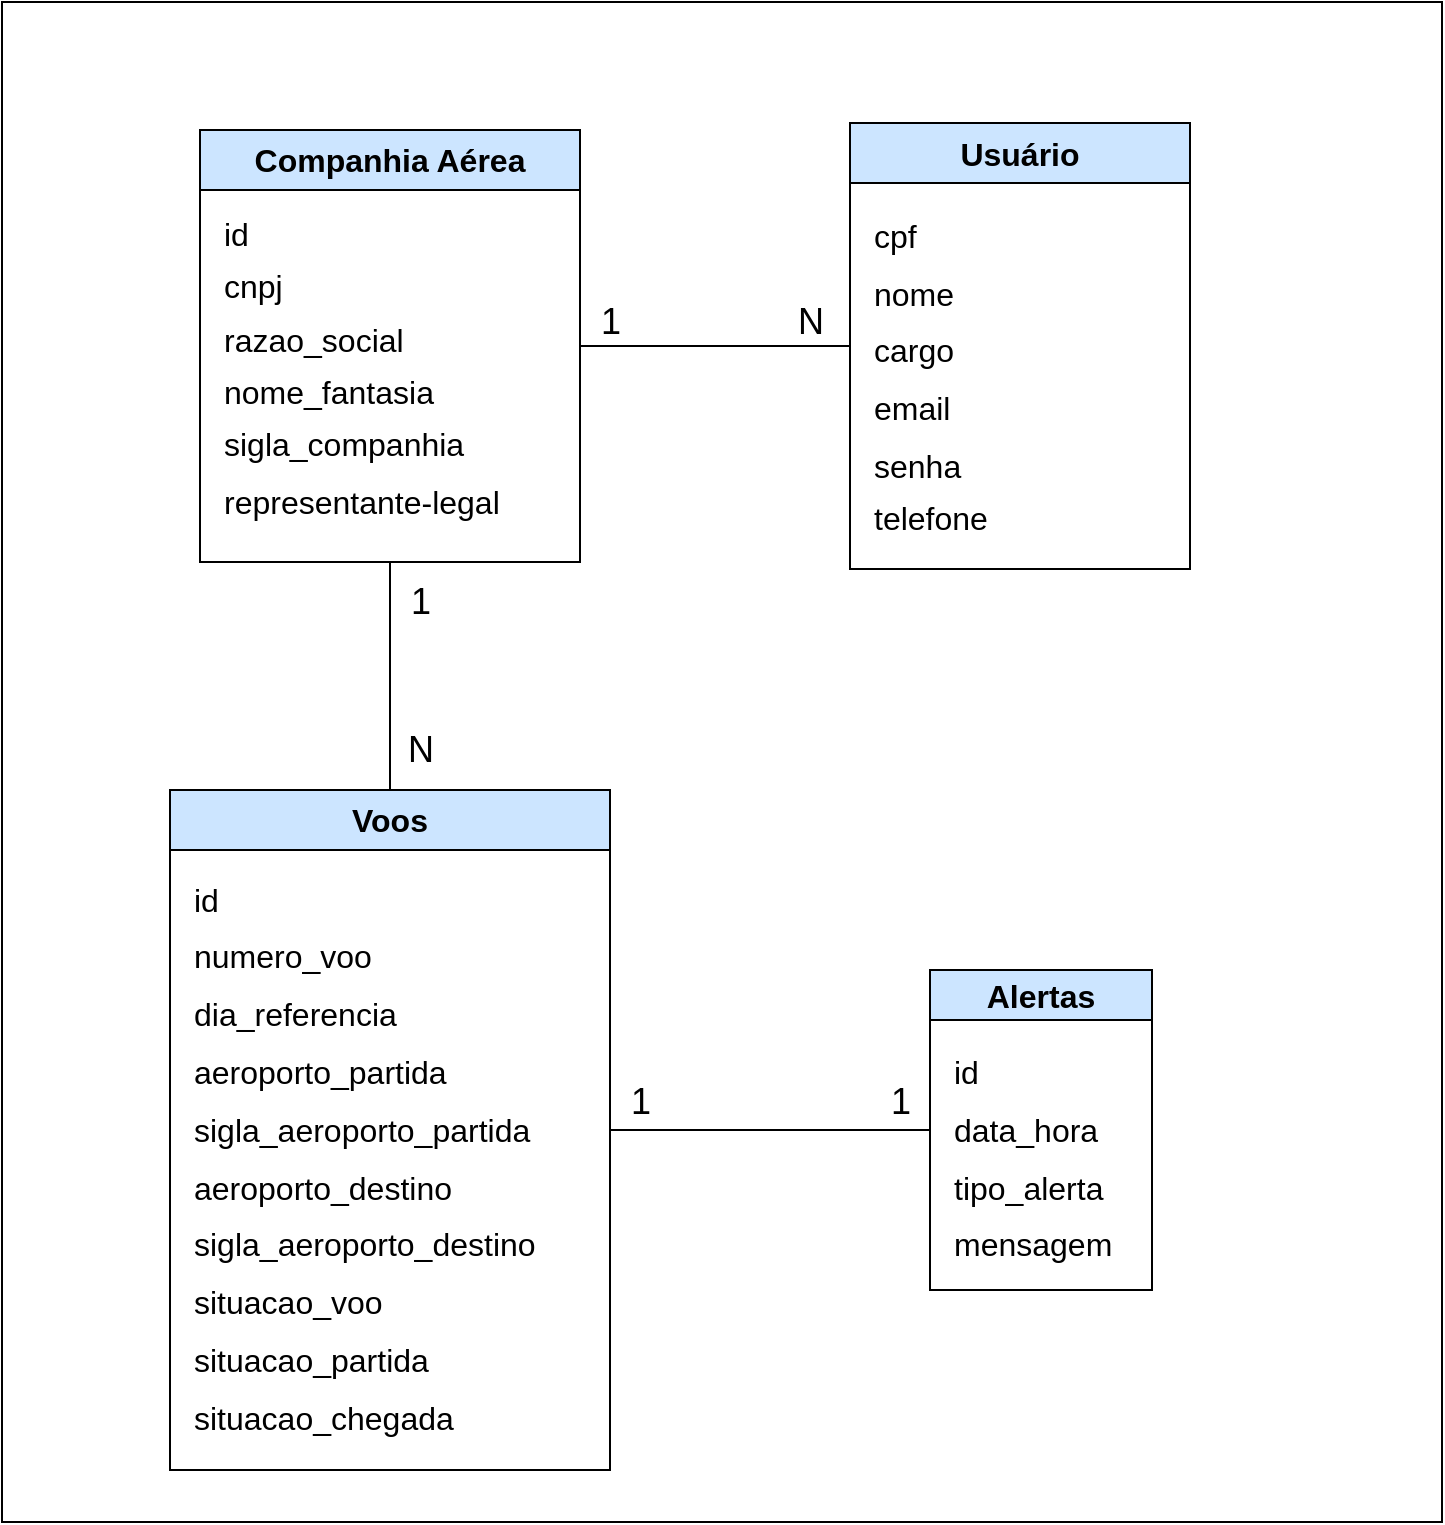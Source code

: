 <mxfile version="26.2.14">
  <diagram name="Página-1" id="CjhgGWkMq8wMEJQ50gEL">
    <mxGraphModel dx="872" dy="473" grid="1" gridSize="10" guides="1" tooltips="1" connect="1" arrows="1" fold="1" page="1" pageScale="1" pageWidth="1169" pageHeight="827" math="0" shadow="0">
      <root>
        <mxCell id="0" />
        <mxCell id="1" parent="0" />
        <mxCell id="DQ5Q1835Pn47U-g5P0Fx-28" value="" style="rounded=0;whiteSpace=wrap;html=1;fillColor=none;" parent="1" vertex="1">
          <mxGeometry x="225" y="20" width="720" height="760" as="geometry" />
        </mxCell>
        <mxCell id="DQ5Q1835Pn47U-g5P0Fx-7" value="&lt;font style=&quot;font-size: 16px;&quot;&gt;Companhia Aérea&lt;/font&gt;" style="swimlane;whiteSpace=wrap;html=1;fillColor=#CCE5FF;startSize=30;" parent="1" vertex="1">
          <mxGeometry x="324" y="84" width="190" height="216" as="geometry" />
        </mxCell>
        <mxCell id="DQ5Q1835Pn47U-g5P0Fx-11" value="&lt;div style=&quot;line-height: 180%;&quot;&gt;&lt;font style=&quot;line-height: 180%; font-size: 16px;&quot;&gt;id&lt;/font&gt;&lt;/div&gt;&lt;div style=&quot;line-height: 180%;&quot;&gt;&lt;span style=&quot;font-size: 16px; background-color: transparent; color: light-dark(rgb(0, 0, 0), rgb(255, 255, 255));&quot;&gt;cnpj&lt;/span&gt;&lt;/div&gt;&lt;div style=&quot;line-height: 180%;&quot;&gt;&lt;div style=&quot;line-height: 21.6px;&quot;&gt;&lt;font style=&quot;line-height: 28.8px; font-size: 16px;&quot;&gt;razao_social&lt;/font&gt;&lt;/div&gt;&lt;/div&gt;&lt;div style=&quot;line-height: 180%;&quot;&gt;&lt;div&gt;&lt;span style=&quot;background-color: transparent; color: light-dark(rgb(0, 0, 0), rgb(255, 255, 255)); line-height: 180%;&quot;&gt;&lt;font style=&quot;font-size: 16px;&quot;&gt;nome_fantasia&lt;/font&gt;&lt;/span&gt;&lt;/div&gt;&lt;div&gt;&lt;font style=&quot;line-height: 180%; font-size: 16px;&quot;&gt;sigla_companhia&lt;/font&gt;&lt;/div&gt;&lt;div&gt;&lt;font style=&quot;line-height: 180%; font-size: 16px;&quot;&gt;representante-legal&lt;/font&gt;&lt;/div&gt;&lt;/div&gt;" style="text;html=1;align=left;verticalAlign=middle;whiteSpace=wrap;rounded=0;" parent="DQ5Q1835Pn47U-g5P0Fx-7" vertex="1">
          <mxGeometry x="10" y="42.5" width="140" height="155" as="geometry" />
        </mxCell>
        <mxCell id="DQ5Q1835Pn47U-g5P0Fx-8" value="&lt;font style=&quot;font-size: 16px;&quot;&gt;Usuário&lt;/font&gt;" style="swimlane;whiteSpace=wrap;html=1;fillColor=#CCE5FF;startSize=30;" parent="1" vertex="1">
          <mxGeometry x="649" y="80.5" width="170" height="223" as="geometry" />
        </mxCell>
        <mxCell id="DQ5Q1835Pn47U-g5P0Fx-13" value="&lt;div style=&quot;line-height: 180%;&quot;&gt;&lt;div&gt;&lt;font style=&quot;line-height: 180%; font-size: 16px;&quot;&gt;cpf&lt;/font&gt;&lt;/div&gt;&lt;div&gt;&lt;font style=&quot;line-height: 180%; font-size: 16px;&quot;&gt;nome&lt;/font&gt;&lt;/div&gt;&lt;div&gt;&lt;font style=&quot;line-height: 180%; font-size: 16px;&quot;&gt;cargo&lt;/font&gt;&lt;/div&gt;&lt;div&gt;&lt;font style=&quot;line-height: 180%; font-size: 16px;&quot;&gt;email&lt;/font&gt;&lt;/div&gt;&lt;div&gt;&lt;font style=&quot;line-height: 180%; font-size: 16px;&quot;&gt;senha&lt;/font&gt;&lt;/div&gt;&lt;div&gt;&lt;span style=&quot;font-size: 16px;&quot;&gt;telefone&lt;/span&gt;&lt;/div&gt;&lt;/div&gt;" style="text;html=1;align=left;verticalAlign=middle;whiteSpace=wrap;rounded=0;" parent="DQ5Q1835Pn47U-g5P0Fx-8" vertex="1">
          <mxGeometry x="10" y="42" width="130" height="168" as="geometry" />
        </mxCell>
        <mxCell id="DQ5Q1835Pn47U-g5P0Fx-9" value="&lt;font style=&quot;font-size: 16px;&quot;&gt;Voos&lt;/font&gt;" style="swimlane;whiteSpace=wrap;html=1;fillColor=#CCE5FF;startSize=30;strokeWidth=1;" parent="1" vertex="1">
          <mxGeometry x="309" y="414" width="220" height="340" as="geometry" />
        </mxCell>
        <mxCell id="DQ5Q1835Pn47U-g5P0Fx-14" value="&lt;div style=&quot;line-height: 180%;&quot;&gt;&lt;font style=&quot;line-height: 180%; font-size: 16px;&quot;&gt;id&lt;/font&gt;&lt;div&gt;&lt;font style=&quot;line-height: 180%; font-size: 16px;&quot;&gt;numero_voo&lt;/font&gt;&lt;/div&gt;&lt;div&gt;&lt;font style=&quot;line-height: 180%; font-size: 16px;&quot;&gt;dia_referencia&lt;/font&gt;&lt;/div&gt;&lt;div&gt;&lt;font style=&quot;line-height: 180%; font-size: 16px;&quot;&gt;aeroporto_partida&lt;/font&gt;&lt;/div&gt;&lt;div&gt;&lt;font style=&quot;line-height: 180%; font-size: 16px;&quot;&gt;sigla_aeroporto_partida&lt;/font&gt;&lt;/div&gt;&lt;div&gt;&lt;font style=&quot;line-height: 180%; font-size: 16px;&quot;&gt;aeroporto_destino&lt;/font&gt;&lt;/div&gt;&lt;div&gt;&lt;font style=&quot;line-height: 180%; font-size: 16px;&quot;&gt;sigla_&lt;span style=&quot;background-color: transparent; color: light-dark(rgb(0, 0, 0), rgb(255, 255, 255));&quot;&gt;aeroporto_destino&lt;/span&gt;&lt;/font&gt;&lt;/div&gt;&lt;div&gt;&lt;span style=&quot;background-color: transparent; color: light-dark(rgb(0, 0, 0), rgb(255, 255, 255));&quot;&gt;&lt;font style=&quot;line-height: 180%; font-size: 16px;&quot;&gt;situacao_voo&lt;/font&gt;&lt;/span&gt;&lt;/div&gt;&lt;div&gt;&lt;span style=&quot;background-color: transparent; color: light-dark(rgb(0, 0, 0), rgb(255, 255, 255));&quot;&gt;&lt;font style=&quot;line-height: 180%; font-size: 16px;&quot;&gt;situacao_partida&lt;/font&gt;&lt;/span&gt;&lt;/div&gt;&lt;div&gt;&lt;span style=&quot;background-color: transparent; color: light-dark(rgb(0, 0, 0), rgb(255, 255, 255));&quot;&gt;&lt;font style=&quot;line-height: 180%; font-size: 16px;&quot;&gt;situacao_chegada&lt;/font&gt;&lt;/span&gt;&lt;/div&gt;&lt;/div&gt;" style="text;html=1;align=left;verticalAlign=middle;whiteSpace=wrap;rounded=0;" parent="DQ5Q1835Pn47U-g5P0Fx-9" vertex="1">
          <mxGeometry x="10" y="40" width="200" height="290" as="geometry" />
        </mxCell>
        <mxCell id="DQ5Q1835Pn47U-g5P0Fx-10" value="&lt;font style=&quot;font-size: 16px;&quot;&gt;Alertas&lt;/font&gt;" style="swimlane;whiteSpace=wrap;html=1;fillColor=#CCE5FF;startSize=25;" parent="1" vertex="1">
          <mxGeometry x="689" y="504" width="111" height="160" as="geometry" />
        </mxCell>
        <mxCell id="DQ5Q1835Pn47U-g5P0Fx-15" value="&lt;div style=&quot;line-height: 180%;&quot;&gt;&lt;font style=&quot;line-height: 180%; font-size: 16px;&quot;&gt;id&lt;/font&gt;&lt;div&gt;&lt;font style=&quot;line-height: 180%; font-size: 16px;&quot;&gt;data_hora&lt;/font&gt;&lt;/div&gt;&lt;div&gt;&lt;font style=&quot;line-height: 180%; font-size: 16px;&quot;&gt;tipo_alerta&lt;/font&gt;&lt;/div&gt;&lt;div&gt;&lt;font style=&quot;line-height: 180%; font-size: 16px;&quot;&gt;mensagem&lt;/font&gt;&lt;/div&gt;&lt;/div&gt;" style="text;html=1;align=left;verticalAlign=middle;whiteSpace=wrap;rounded=0;" parent="DQ5Q1835Pn47U-g5P0Fx-10" vertex="1">
          <mxGeometry x="10" y="40" width="90" height="110" as="geometry" />
        </mxCell>
        <mxCell id="DQ5Q1835Pn47U-g5P0Fx-18" value="" style="endArrow=none;html=1;rounded=0;entryX=0.5;entryY=0;entryDx=0;entryDy=0;exitX=0.5;exitY=1;exitDx=0;exitDy=0;strokeWidth=1;" parent="1" source="DQ5Q1835Pn47U-g5P0Fx-7" target="DQ5Q1835Pn47U-g5P0Fx-9" edge="1">
          <mxGeometry width="50" height="50" relative="1" as="geometry">
            <mxPoint x="599" y="274" as="sourcePoint" />
            <mxPoint x="479" y="344" as="targetPoint" />
          </mxGeometry>
        </mxCell>
        <mxCell id="DQ5Q1835Pn47U-g5P0Fx-19" value="" style="endArrow=none;html=1;rounded=0;entryX=1;entryY=0.5;entryDx=0;entryDy=0;strokeWidth=1;exitX=0;exitY=0.5;exitDx=0;exitDy=0;" parent="1" source="DQ5Q1835Pn47U-g5P0Fx-10" target="DQ5Q1835Pn47U-g5P0Fx-9" edge="1">
          <mxGeometry width="50" height="50" relative="1" as="geometry">
            <mxPoint x="649" y="564" as="sourcePoint" />
            <mxPoint x="429" y="404" as="targetPoint" />
          </mxGeometry>
        </mxCell>
        <mxCell id="DQ5Q1835Pn47U-g5P0Fx-21" value="" style="endArrow=none;html=1;rounded=0;entryX=1;entryY=0.5;entryDx=0;entryDy=0;strokeWidth=1;exitX=0;exitY=0.5;exitDx=0;exitDy=0;" parent="1" source="DQ5Q1835Pn47U-g5P0Fx-8" target="DQ5Q1835Pn47U-g5P0Fx-7" edge="1">
          <mxGeometry width="50" height="50" relative="1" as="geometry">
            <mxPoint x="674" y="574" as="sourcePoint" />
            <mxPoint x="539" y="574" as="targetPoint" />
          </mxGeometry>
        </mxCell>
        <mxCell id="DQ5Q1835Pn47U-g5P0Fx-22" value="&lt;font style=&quot;font-size: 18px;&quot;&gt;1&lt;/font&gt;" style="text;html=1;align=center;verticalAlign=middle;resizable=0;points=[];autosize=1;strokeColor=none;fillColor=none;" parent="1" vertex="1">
          <mxGeometry x="419" y="300" width="30" height="40" as="geometry" />
        </mxCell>
        <mxCell id="DQ5Q1835Pn47U-g5P0Fx-23" value="&lt;font style=&quot;font-size: 18px;&quot;&gt;N&lt;/font&gt;" style="text;html=1;align=center;verticalAlign=middle;resizable=0;points=[];autosize=1;strokeColor=none;fillColor=none;" parent="1" vertex="1">
          <mxGeometry x="414" y="374" width="40" height="40" as="geometry" />
        </mxCell>
        <mxCell id="DQ5Q1835Pn47U-g5P0Fx-24" value="&lt;font style=&quot;font-size: 18px;&quot;&gt;1&lt;/font&gt;" style="text;html=1;align=center;verticalAlign=middle;resizable=0;points=[];autosize=1;strokeColor=none;fillColor=none;" parent="1" vertex="1">
          <mxGeometry x="529" y="550" width="30" height="40" as="geometry" />
        </mxCell>
        <mxCell id="DQ5Q1835Pn47U-g5P0Fx-25" value="&lt;font style=&quot;font-size: 18px;&quot;&gt;1&lt;/font&gt;" style="text;html=1;align=center;verticalAlign=middle;resizable=0;points=[];autosize=1;strokeColor=none;fillColor=none;" parent="1" vertex="1">
          <mxGeometry x="659" y="550" width="30" height="40" as="geometry" />
        </mxCell>
        <mxCell id="DQ5Q1835Pn47U-g5P0Fx-26" value="&lt;font style=&quot;font-size: 18px;&quot;&gt;1&lt;/font&gt;" style="text;html=1;align=center;verticalAlign=middle;resizable=0;points=[];autosize=1;strokeColor=none;fillColor=none;" parent="1" vertex="1">
          <mxGeometry x="514" y="160" width="30" height="40" as="geometry" />
        </mxCell>
        <mxCell id="DQ5Q1835Pn47U-g5P0Fx-27" value="&lt;font style=&quot;font-size: 18px;&quot;&gt;N&lt;/font&gt;" style="text;html=1;align=center;verticalAlign=middle;resizable=0;points=[];autosize=1;strokeColor=none;fillColor=none;" parent="1" vertex="1">
          <mxGeometry x="609" y="160" width="40" height="40" as="geometry" />
        </mxCell>
      </root>
    </mxGraphModel>
  </diagram>
</mxfile>
